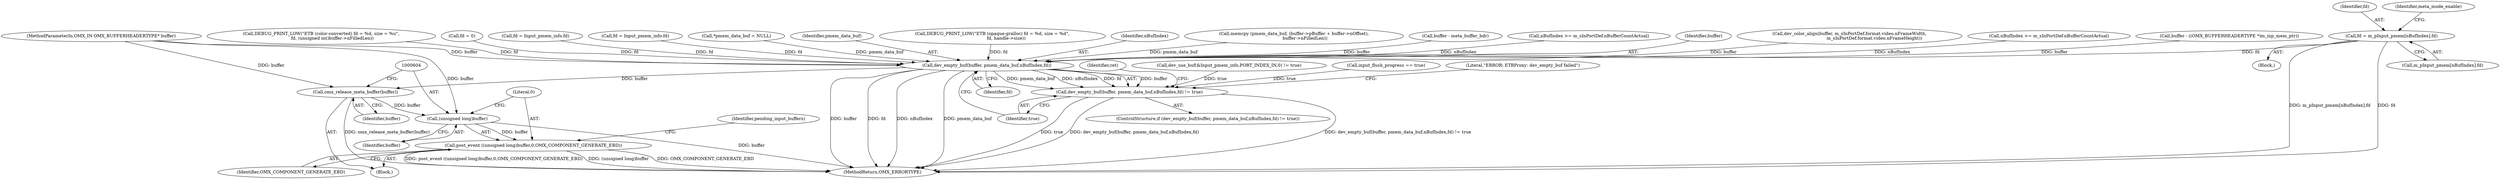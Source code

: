 digraph "0_Android_4ed06d14080d8667d5be14eed200e378cba78345_0@array" {
"1000299" [label="(Call,fd = m_pInput_pmem[nBufIndex].fd)"];
"1000591" [label="(Call,dev_empty_buf(buffer, pmem_data_buf,nBufIndex,fd))"];
"1000590" [label="(Call,dev_empty_buf(buffer, pmem_data_buf,nBufIndex,fd) != true)"];
"1000600" [label="(Call,omx_release_meta_buffer(buffer))"];
"1000603" [label="(Call,(unsigned long)buffer)"];
"1000602" [label="(Call,post_event ((unsigned long)buffer,0,OMX_COMPONENT_GENERATE_EBD))"];
"1000590" [label="(Call,dev_empty_buf(buffer, pmem_data_buf,nBufIndex,fd) != true)"];
"1000159" [label="(Call,buffer - meta_buffer_hdr)"];
"1000599" [label="(Literal,\"ERROR: ETBProxy: dev_empty_buf failed\")"];
"1000163" [label="(Call,nBufIndex >= m_sInPortDef.nBufferCountActual)"];
"1000618" [label="(Identifier,ret)"];
"1000592" [label="(Identifier,buffer)"];
"1000562" [label="(Call,dev_color_align(buffer, m_sInPortDef.format.video.nFrameWidth,\n                                    m_sInPortDef.format.video.nFrameHeight))"];
"1000595" [label="(Identifier,fd)"];
"1000597" [label="(Block,)"];
"1000600" [label="(Call,omx_release_meta_buffer(buffer))"];
"1000609" [label="(Identifier,pending_input_buffers)"];
"1000300" [label="(Identifier,fd)"];
"1000601" [label="(Identifier,buffer)"];
"1000267" [label="(Call,nBufIndex >= m_sInPortDef.nBufferCountActual)"];
"1000298" [label="(Block,)"];
"1000261" [label="(Call,buffer - ((OMX_BUFFERHEADERTYPE *)m_inp_mem_ptr))"];
"1000434" [label="(Call,dev_use_buf(&Input_pmem_info,PORT_INDEX_IN,0) != true)"];
"1000591" [label="(Call,dev_empty_buf(buffer, pmem_data_buf,nBufIndex,fd))"];
"1000606" [label="(Literal,0)"];
"1000540" [label="(Call,DEBUG_PRINT_LOW(\"ETB (color-converted) fd = %d, size = %u\",\n                fd, (unsigned int)buffer->nFilledLen))"];
"1000129" [label="(Call,fd = 0)"];
"1000281" [label="(Call,input_flush_progress == true)"];
"1000602" [label="(Call,post_event ((unsigned long)buffer,0,OMX_COMPONENT_GENERATE_EBD))"];
"1000345" [label="(Call,fd = Input_pmem_info.fd)"];
"1000405" [label="(Call,fd = Input_pmem_info.fd)"];
"1000103" [label="(MethodParameterIn,OMX_IN OMX_BUFFERHEADERTYPE* buffer)"];
"1000109" [label="(Call,*pmem_data_buf = NULL)"];
"1000593" [label="(Identifier,pmem_data_buf)"];
"1000308" [label="(Identifier,meta_mode_enable)"];
"1000607" [label="(Identifier,OMX_COMPONENT_GENERATE_EBD)"];
"1000299" [label="(Call,fd = m_pInput_pmem[nBufIndex].fd)"];
"1000596" [label="(Identifier,true)"];
"1000619" [label="(MethodReturn,OMX_ERRORTYPE)"];
"1000301" [label="(Call,m_pInput_pmem[nBufIndex].fd)"];
"1000479" [label="(Call,DEBUG_PRINT_LOW(\"ETB (opaque-gralloc) fd = %d, size = %d\",\n                    fd, handle->size))"];
"1000603" [label="(Call,(unsigned long)buffer)"];
"1000594" [label="(Identifier,nBufIndex)"];
"1000605" [label="(Identifier,buffer)"];
"1000515" [label="(Call,memcpy (pmem_data_buf, (buffer->pBuffer + buffer->nOffset),\n                buffer->nFilledLen))"];
"1000589" [label="(ControlStructure,if (dev_empty_buf(buffer, pmem_data_buf,nBufIndex,fd) != true))"];
"1000299" -> "1000298"  [label="AST: "];
"1000299" -> "1000301"  [label="CFG: "];
"1000300" -> "1000299"  [label="AST: "];
"1000301" -> "1000299"  [label="AST: "];
"1000308" -> "1000299"  [label="CFG: "];
"1000299" -> "1000619"  [label="DDG: m_pInput_pmem[nBufIndex].fd"];
"1000299" -> "1000619"  [label="DDG: fd"];
"1000299" -> "1000591"  [label="DDG: fd"];
"1000591" -> "1000590"  [label="AST: "];
"1000591" -> "1000595"  [label="CFG: "];
"1000592" -> "1000591"  [label="AST: "];
"1000593" -> "1000591"  [label="AST: "];
"1000594" -> "1000591"  [label="AST: "];
"1000595" -> "1000591"  [label="AST: "];
"1000596" -> "1000591"  [label="CFG: "];
"1000591" -> "1000619"  [label="DDG: fd"];
"1000591" -> "1000619"  [label="DDG: buffer"];
"1000591" -> "1000619"  [label="DDG: nBufIndex"];
"1000591" -> "1000619"  [label="DDG: pmem_data_buf"];
"1000591" -> "1000590"  [label="DDG: buffer"];
"1000591" -> "1000590"  [label="DDG: pmem_data_buf"];
"1000591" -> "1000590"  [label="DDG: nBufIndex"];
"1000591" -> "1000590"  [label="DDG: fd"];
"1000562" -> "1000591"  [label="DDG: buffer"];
"1000159" -> "1000591"  [label="DDG: buffer"];
"1000261" -> "1000591"  [label="DDG: buffer"];
"1000103" -> "1000591"  [label="DDG: buffer"];
"1000515" -> "1000591"  [label="DDG: pmem_data_buf"];
"1000109" -> "1000591"  [label="DDG: pmem_data_buf"];
"1000163" -> "1000591"  [label="DDG: nBufIndex"];
"1000267" -> "1000591"  [label="DDG: nBufIndex"];
"1000129" -> "1000591"  [label="DDG: fd"];
"1000540" -> "1000591"  [label="DDG: fd"];
"1000405" -> "1000591"  [label="DDG: fd"];
"1000345" -> "1000591"  [label="DDG: fd"];
"1000479" -> "1000591"  [label="DDG: fd"];
"1000591" -> "1000600"  [label="DDG: buffer"];
"1000590" -> "1000589"  [label="AST: "];
"1000590" -> "1000596"  [label="CFG: "];
"1000596" -> "1000590"  [label="AST: "];
"1000599" -> "1000590"  [label="CFG: "];
"1000618" -> "1000590"  [label="CFG: "];
"1000590" -> "1000619"  [label="DDG: dev_empty_buf(buffer, pmem_data_buf,nBufIndex,fd) != true"];
"1000590" -> "1000619"  [label="DDG: true"];
"1000590" -> "1000619"  [label="DDG: dev_empty_buf(buffer, pmem_data_buf,nBufIndex,fd)"];
"1000434" -> "1000590"  [label="DDG: true"];
"1000281" -> "1000590"  [label="DDG: true"];
"1000600" -> "1000597"  [label="AST: "];
"1000600" -> "1000601"  [label="CFG: "];
"1000601" -> "1000600"  [label="AST: "];
"1000604" -> "1000600"  [label="CFG: "];
"1000600" -> "1000619"  [label="DDG: omx_release_meta_buffer(buffer)"];
"1000103" -> "1000600"  [label="DDG: buffer"];
"1000600" -> "1000603"  [label="DDG: buffer"];
"1000603" -> "1000602"  [label="AST: "];
"1000603" -> "1000605"  [label="CFG: "];
"1000604" -> "1000603"  [label="AST: "];
"1000605" -> "1000603"  [label="AST: "];
"1000606" -> "1000603"  [label="CFG: "];
"1000603" -> "1000619"  [label="DDG: buffer"];
"1000603" -> "1000602"  [label="DDG: buffer"];
"1000103" -> "1000603"  [label="DDG: buffer"];
"1000602" -> "1000597"  [label="AST: "];
"1000602" -> "1000607"  [label="CFG: "];
"1000606" -> "1000602"  [label="AST: "];
"1000607" -> "1000602"  [label="AST: "];
"1000609" -> "1000602"  [label="CFG: "];
"1000602" -> "1000619"  [label="DDG: OMX_COMPONENT_GENERATE_EBD"];
"1000602" -> "1000619"  [label="DDG: post_event ((unsigned long)buffer,0,OMX_COMPONENT_GENERATE_EBD)"];
"1000602" -> "1000619"  [label="DDG: (unsigned long)buffer"];
}
